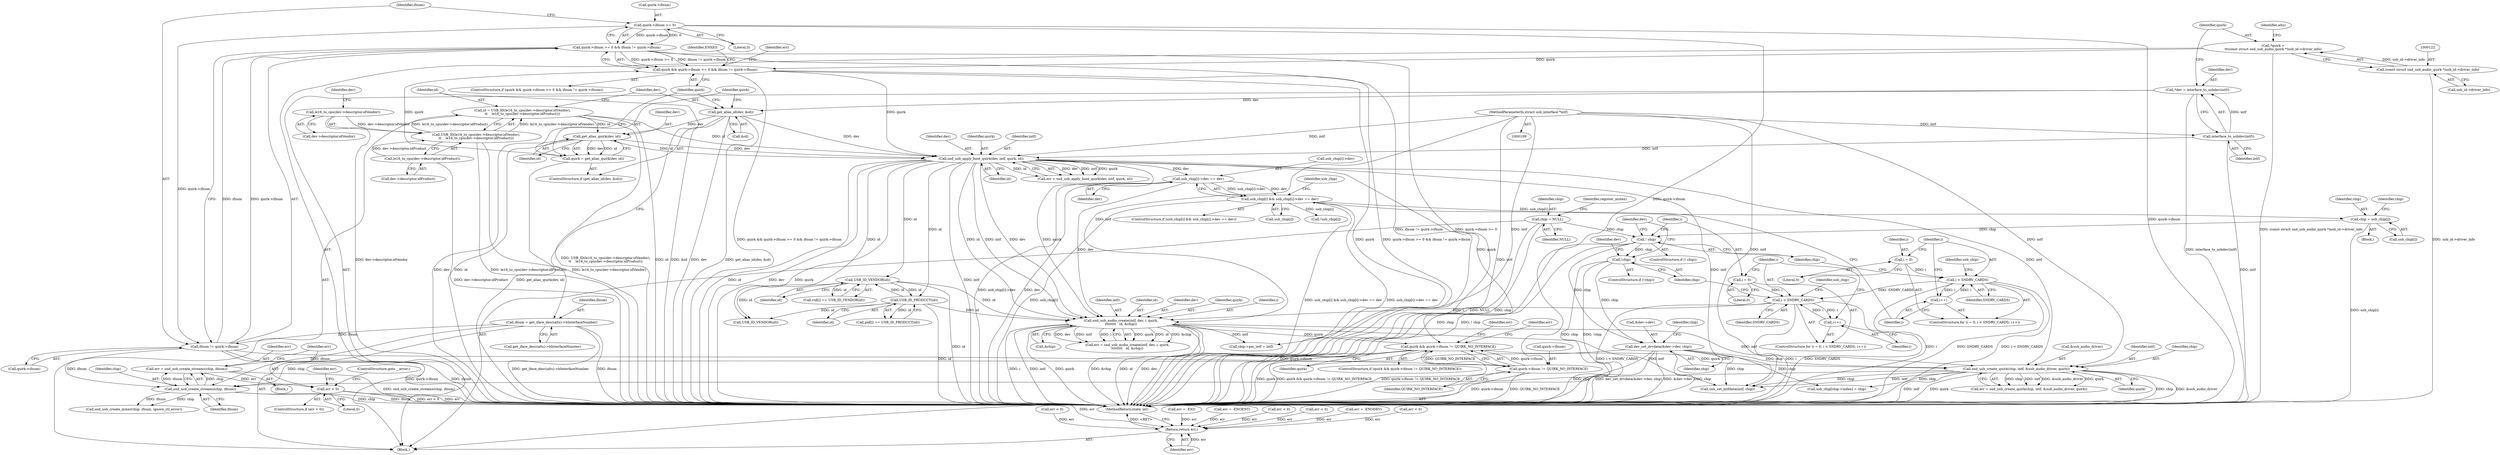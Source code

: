 digraph "0_linux_5f8cf712582617d523120df67d392059eaf2fc4b@API" {
"1000431" [label="(Call,err = snd_usb_create_streams(chip, ifnum))"];
"1000433" [label="(Call,snd_usb_create_streams(chip, ifnum))"];
"1000415" [label="(Call,snd_usb_create_quirk(chip, intf, &usb_audio_driver, quirk))"];
"1000380" [label="(Call,dev_set_drvdata(&dev->dev, chip))"];
"1000262" [label="(Call,! chip)"];
"1000250" [label="(Call,chip = usb_chip[i])"];
"1000218" [label="(Call,usb_chip[i] && usb_chip[i]->dev == dev)"];
"1000222" [label="(Call,usb_chip[i]->dev == dev)"];
"1000190" [label="(Call,snd_usb_apply_boot_quirk(dev, intf, quirk, id))"];
"1000168" [label="(Call,get_alias_quirk(dev, id))"];
"1000162" [label="(Call,get_alias_id(dev, &id))"];
"1000114" [label="(Call,*dev = interface_to_usbdev(intf))"];
"1000116" [label="(Call,interface_to_usbdev(intf))"];
"1000110" [label="(MethodParameterIn,struct usb_interface *intf)"];
"1000146" [label="(Call,id = USB_ID(le16_to_cpu(dev->descriptor.idVendor),\n\t\t    le16_to_cpu(dev->descriptor.idProduct)))"];
"1000148" [label="(Call,USB_ID(le16_to_cpu(dev->descriptor.idVendor),\n\t\t    le16_to_cpu(dev->descriptor.idProduct)))"];
"1000149" [label="(Call,le16_to_cpu(dev->descriptor.idVendor))"];
"1000155" [label="(Call,le16_to_cpu(dev->descriptor.idProduct))"];
"1000172" [label="(Call,quirk && quirk->ifnum >= 0 && ifnum != quirk->ifnum)"];
"1000166" [label="(Call,quirk = get_alias_quirk(dev, id))"];
"1000119" [label="(Call,*quirk =\n\t\t(const struct snd_usb_audio_quirk *)usb_id->driver_info)"];
"1000121" [label="(Call,(const struct snd_usb_audio_quirk *)usb_id->driver_info)"];
"1000174" [label="(Call,quirk->ifnum >= 0 && ifnum != quirk->ifnum)"];
"1000175" [label="(Call,quirk->ifnum >= 0)"];
"1000180" [label="(Call,ifnum != quirk->ifnum)"];
"1000140" [label="(Call,ifnum = get_iface_desc(alts)->bInterfaceNumber)"];
"1000201" [label="(Call,chip = NULL)"];
"1000366" [label="(Call,!chip)"];
"1000315" [label="(Call,snd_usb_audio_create(intf, dev, i, quirk,\n\t\t\t\t\t\t\t\t   id, &chip))"];
"1000269" [label="(Call,i < SNDRV_CARDS)"];
"1000266" [label="(Call,i = 0)"];
"1000272" [label="(Call,i++)"];
"1000211" [label="(Call,i < SNDRV_CARDS)"];
"1000208" [label="(Call,i = 0)"];
"1000214" [label="(Call,i++)"];
"1000292" [label="(Call,USB_ID_VENDOR(id))"];
"1000305" [label="(Call,USB_ID_PRODUCT(id))"];
"1000405" [label="(Call,quirk && quirk->ifnum != QUIRK_NO_INTERFACE)"];
"1000407" [label="(Call,quirk->ifnum != QUIRK_NO_INTERFACE)"];
"1000437" [label="(Call,err < 0)"];
"1000508" [label="(Return,return err;)"];
"1000142" [label="(Call,get_iface_desc(alts)->bInterfaceNumber)"];
"1000148" [label="(Call,USB_ID(le16_to_cpu(dev->descriptor.idVendor),\n\t\t    le16_to_cpu(dev->descriptor.idProduct)))"];
"1000315" [label="(Call,snd_usb_audio_create(intf, dev, i, quirk,\n\t\t\t\t\t\t\t\t   id, &chip))"];
"1000217" [label="(ControlStructure,if (usb_chip[i] && usb_chip[i]->dev == dev))"];
"1000316" [label="(Identifier,intf)"];
"1000440" [label="(ControlStructure,goto __error;)"];
"1000110" [label="(MethodParameterIn,struct usb_interface *intf)"];
"1000155" [label="(Call,le16_to_cpu(dev->descriptor.idProduct))"];
"1000169" [label="(Identifier,dev)"];
"1000320" [label="(Identifier,id)"];
"1000328" [label="(Call,chip->pm_intf = intf)"];
"1000293" [label="(Identifier,id)"];
"1000422" [label="(Call,err < 0)"];
"1000413" [label="(Call,err = snd_usb_create_quirk(chip, intf, &usb_audio_driver, quirk))"];
"1000218" [label="(Call,usb_chip[i] && usb_chip[i]->dev == dev)"];
"1000509" [label="(Identifier,err)"];
"1000463" [label="(Call,usb_chip[chip->index] = chip)"];
"1000317" [label="(Identifier,dev)"];
"1000219" [label="(Call,usb_chip[i])"];
"1000161" [label="(ControlStructure,if (get_alias_id(dev, &id)))"];
"1000404" [label="(ControlStructure,if (quirk && quirk->ifnum != QUIRK_NO_INTERFACE))"];
"1000276" [label="(Call,!usb_chip[i])"];
"1000305" [label="(Call,USB_ID_PRODUCT(id))"];
"1000272" [label="(Call,i++)"];
"1000207" [label="(ControlStructure,for (i = 0; i < SNDRV_CARDS; i++))"];
"1000385" [label="(Identifier,chip)"];
"1000114" [label="(Call,*dev = interface_to_usbdev(intf))"];
"1000420" [label="(Identifier,quirk)"];
"1000273" [label="(Identifier,i)"];
"1000407" [label="(Call,quirk->ifnum != QUIRK_NO_INTERFACE)"];
"1000375" [label="(Call,err = -ENODEV)"];
"1000191" [label="(Identifier,dev)"];
"1000147" [label="(Identifier,id)"];
"1000167" [label="(Identifier,quirk)"];
"1000251" [label="(Identifier,chip)"];
"1000172" [label="(Call,quirk && quirk->ifnum >= 0 && ifnum != quirk->ifnum)"];
"1000190" [label="(Call,snd_usb_apply_boot_quirk(dev, intf, quirk, id))"];
"1000193" [label="(Identifier,quirk)"];
"1000321" [label="(Call,&chip)"];
"1000176" [label="(Call,quirk->ifnum)"];
"1000182" [label="(Call,quirk->ifnum)"];
"1000203" [label="(Identifier,NULL)"];
"1000367" [label="(Identifier,chip)"];
"1000211" [label="(Call,i < SNDRV_CARDS)"];
"1000432" [label="(Identifier,err)"];
"1000120" [label="(Identifier,quirk)"];
"1000171" [label="(ControlStructure,if (quirk && quirk->ifnum >= 0 && ifnum != quirk->ifnum))"];
"1000433" [label="(Call,snd_usb_create_streams(chip, ifnum))"];
"1000366" [label="(Call,!chip)"];
"1000510" [label="(MethodReturn,static int)"];
"1000162" [label="(Call,get_alias_id(dev, &id))"];
"1000437" [label="(Call,err < 0)"];
"1000187" [label="(Identifier,ENXIO)"];
"1000383" [label="(Identifier,dev)"];
"1000267" [label="(Identifier,i)"];
"1000288" [label="(Call,vid[i] == USB_ID_VENDOR(id))"];
"1000250" [label="(Call,chip = usb_chip[i])"];
"1000150" [label="(Call,dev->descriptor.idVendor)"];
"1000164" [label="(Call,&id)"];
"1000222" [label="(Call,usb_chip[i]->dev == dev)"];
"1000146" [label="(Call,id = USB_ID(le16_to_cpu(dev->descriptor.idVendor),\n\t\t    le16_to_cpu(dev->descriptor.idProduct)))"];
"1000121" [label="(Call,(const struct snd_usb_audio_quirk *)usb_id->driver_info)"];
"1000194" [label="(Identifier,id)"];
"1000431" [label="(Call,err = snd_usb_create_streams(chip, ifnum))"];
"1000474" [label="(Call,usb_set_intfdata(intf, chip))"];
"1000417" [label="(Identifier,intf)"];
"1000430" [label="(Block,)"];
"1000415" [label="(Call,snd_usb_create_quirk(chip, intf, &usb_audio_driver, quirk))"];
"1000188" [label="(Call,err = snd_usb_apply_boot_quirk(dev, intf, quirk, id))"];
"1000168" [label="(Call,get_alias_quirk(dev, id))"];
"1000268" [label="(Literal,0)"];
"1000306" [label="(Identifier,id)"];
"1000372" [label="(Identifier,dev)"];
"1000443" [label="(Call,snd_usb_create_mixer(chip, ifnum, ignore_ctl_error))"];
"1000414" [label="(Identifier,err)"];
"1000416" [label="(Identifier,chip)"];
"1000119" [label="(Call,*quirk =\n\t\t(const struct snd_usb_audio_quirk *)usb_id->driver_info)"];
"1000508" [label="(Return,return err;)"];
"1000301" [label="(Call,pid[i] == USB_ID_PRODUCT(id))"];
"1000170" [label="(Identifier,id)"];
"1000206" [label="(Identifier,register_mutex)"];
"1000389" [label="(Identifier,chip)"];
"1000192" [label="(Identifier,intf)"];
"1000140" [label="(Call,ifnum = get_iface_desc(alts)->bInterfaceNumber)"];
"1000408" [label="(Call,quirk->ifnum)"];
"1000209" [label="(Identifier,i)"];
"1000252" [label="(Call,usb_chip[i])"];
"1000265" [label="(ControlStructure,for (i = 0; i < SNDRV_CARDS; i++))"];
"1000235" [label="(Identifier,usb_chip)"];
"1000411" [label="(Identifier,QUIRK_NO_INTERFACE)"];
"1000180" [label="(Call,ifnum != quirk->ifnum)"];
"1000262" [label="(Call,! chip)"];
"1000181" [label="(Identifier,ifnum)"];
"1000439" [label="(Literal,0)"];
"1000116" [label="(Call,interface_to_usbdev(intf))"];
"1000436" [label="(ControlStructure,if (err < 0))"];
"1000356" [label="(Call,USB_ID_VENDOR(id))"];
"1000173" [label="(Identifier,quirk)"];
"1000381" [label="(Call,&dev->dev)"];
"1000215" [label="(Identifier,i)"];
"1000115" [label="(Identifier,dev)"];
"1000319" [label="(Identifier,quirk)"];
"1000158" [label="(Identifier,dev)"];
"1000210" [label="(Literal,0)"];
"1000214" [label="(Call,i++)"];
"1000434" [label="(Identifier,chip)"];
"1000459" [label="(Call,err < 0)"];
"1000201" [label="(Call,chip = NULL)"];
"1000220" [label="(Identifier,usb_chip)"];
"1000189" [label="(Identifier,err)"];
"1000269" [label="(Call,i < SNDRV_CARDS)"];
"1000228" [label="(Identifier,dev)"];
"1000448" [label="(Call,err < 0)"];
"1000438" [label="(Identifier,err)"];
"1000245" [label="(Call,err = -EIO)"];
"1000261" [label="(ControlStructure,if (! chip))"];
"1000380" [label="(Call,dev_set_drvdata(&dev->dev, chip))"];
"1000112" [label="(Block,)"];
"1000175" [label="(Call,quirk->ifnum >= 0)"];
"1000208" [label="(Call,i = 0)"];
"1000117" [label="(Identifier,intf)"];
"1000229" [label="(Block,)"];
"1000163" [label="(Identifier,dev)"];
"1000149" [label="(Call,le16_to_cpu(dev->descriptor.idVendor))"];
"1000365" [label="(ControlStructure,if (!chip))"];
"1000318" [label="(Identifier,i)"];
"1000278" [label="(Identifier,usb_chip)"];
"1000179" [label="(Literal,0)"];
"1000271" [label="(Identifier,SNDRV_CARDS)"];
"1000174" [label="(Call,quirk->ifnum >= 0 && ifnum != quirk->ifnum)"];
"1000360" [label="(Call,err = -ENOENT)"];
"1000166" [label="(Call,quirk = get_alias_quirk(dev, id))"];
"1000270" [label="(Identifier,i)"];
"1000202" [label="(Identifier,chip)"];
"1000406" [label="(Identifier,quirk)"];
"1000213" [label="(Identifier,SNDRV_CARDS)"];
"1000313" [label="(Call,err = snd_usb_audio_create(intf, dev, i, quirk,\n\t\t\t\t\t\t\t\t   id, &chip))"];
"1000405" [label="(Call,quirk && quirk->ifnum != QUIRK_NO_INTERFACE)"];
"1000324" [label="(Call,err < 0)"];
"1000435" [label="(Identifier,ifnum)"];
"1000442" [label="(Identifier,err)"];
"1000428" [label="(Identifier,err)"];
"1000258" [label="(Identifier,chip)"];
"1000212" [label="(Identifier,i)"];
"1000292" [label="(Call,USB_ID_VENDOR(id))"];
"1000141" [label="(Identifier,ifnum)"];
"1000156" [label="(Call,dev->descriptor.idProduct)"];
"1000266" [label="(Call,i = 0)"];
"1000263" [label="(Identifier,chip)"];
"1000133" [label="(Identifier,alts)"];
"1000123" [label="(Call,usb_id->driver_info)"];
"1000223" [label="(Call,usb_chip[i]->dev)"];
"1000418" [label="(Call,&usb_audio_driver)"];
"1000431" -> "1000430"  [label="AST: "];
"1000431" -> "1000433"  [label="CFG: "];
"1000432" -> "1000431"  [label="AST: "];
"1000433" -> "1000431"  [label="AST: "];
"1000438" -> "1000431"  [label="CFG: "];
"1000431" -> "1000510"  [label="DDG: snd_usb_create_streams(chip, ifnum)"];
"1000433" -> "1000431"  [label="DDG: chip"];
"1000433" -> "1000431"  [label="DDG: ifnum"];
"1000431" -> "1000437"  [label="DDG: err"];
"1000433" -> "1000435"  [label="CFG: "];
"1000434" -> "1000433"  [label="AST: "];
"1000435" -> "1000433"  [label="AST: "];
"1000433" -> "1000510"  [label="DDG: chip"];
"1000433" -> "1000510"  [label="DDG: ifnum"];
"1000415" -> "1000433"  [label="DDG: chip"];
"1000380" -> "1000433"  [label="DDG: chip"];
"1000140" -> "1000433"  [label="DDG: ifnum"];
"1000180" -> "1000433"  [label="DDG: ifnum"];
"1000433" -> "1000443"  [label="DDG: chip"];
"1000433" -> "1000443"  [label="DDG: ifnum"];
"1000415" -> "1000413"  [label="AST: "];
"1000415" -> "1000420"  [label="CFG: "];
"1000416" -> "1000415"  [label="AST: "];
"1000417" -> "1000415"  [label="AST: "];
"1000418" -> "1000415"  [label="AST: "];
"1000420" -> "1000415"  [label="AST: "];
"1000413" -> "1000415"  [label="CFG: "];
"1000415" -> "1000510"  [label="DDG: quirk"];
"1000415" -> "1000510"  [label="DDG: chip"];
"1000415" -> "1000510"  [label="DDG: &usb_audio_driver"];
"1000415" -> "1000510"  [label="DDG: intf"];
"1000415" -> "1000413"  [label="DDG: chip"];
"1000415" -> "1000413"  [label="DDG: intf"];
"1000415" -> "1000413"  [label="DDG: &usb_audio_driver"];
"1000415" -> "1000413"  [label="DDG: quirk"];
"1000380" -> "1000415"  [label="DDG: chip"];
"1000190" -> "1000415"  [label="DDG: intf"];
"1000110" -> "1000415"  [label="DDG: intf"];
"1000315" -> "1000415"  [label="DDG: intf"];
"1000405" -> "1000415"  [label="DDG: quirk"];
"1000415" -> "1000463"  [label="DDG: chip"];
"1000415" -> "1000474"  [label="DDG: intf"];
"1000415" -> "1000474"  [label="DDG: chip"];
"1000380" -> "1000112"  [label="AST: "];
"1000380" -> "1000385"  [label="CFG: "];
"1000381" -> "1000380"  [label="AST: "];
"1000385" -> "1000380"  [label="AST: "];
"1000389" -> "1000380"  [label="CFG: "];
"1000380" -> "1000510"  [label="DDG: dev_set_drvdata(&dev->dev, chip)"];
"1000380" -> "1000510"  [label="DDG: &dev->dev"];
"1000380" -> "1000510"  [label="DDG: chip"];
"1000262" -> "1000380"  [label="DDG: chip"];
"1000366" -> "1000380"  [label="DDG: chip"];
"1000380" -> "1000463"  [label="DDG: chip"];
"1000380" -> "1000474"  [label="DDG: chip"];
"1000262" -> "1000261"  [label="AST: "];
"1000262" -> "1000263"  [label="CFG: "];
"1000263" -> "1000262"  [label="AST: "];
"1000267" -> "1000262"  [label="CFG: "];
"1000383" -> "1000262"  [label="CFG: "];
"1000262" -> "1000510"  [label="DDG: chip"];
"1000262" -> "1000510"  [label="DDG: ! chip"];
"1000250" -> "1000262"  [label="DDG: chip"];
"1000201" -> "1000262"  [label="DDG: chip"];
"1000262" -> "1000366"  [label="DDG: chip"];
"1000250" -> "1000229"  [label="AST: "];
"1000250" -> "1000252"  [label="CFG: "];
"1000251" -> "1000250"  [label="AST: "];
"1000252" -> "1000250"  [label="AST: "];
"1000258" -> "1000250"  [label="CFG: "];
"1000250" -> "1000510"  [label="DDG: usb_chip[i]"];
"1000218" -> "1000250"  [label="DDG: usb_chip[i]"];
"1000218" -> "1000217"  [label="AST: "];
"1000218" -> "1000219"  [label="CFG: "];
"1000218" -> "1000222"  [label="CFG: "];
"1000219" -> "1000218"  [label="AST: "];
"1000222" -> "1000218"  [label="AST: "];
"1000235" -> "1000218"  [label="CFG: "];
"1000215" -> "1000218"  [label="CFG: "];
"1000218" -> "1000510"  [label="DDG: usb_chip[i]"];
"1000218" -> "1000510"  [label="DDG: usb_chip[i] && usb_chip[i]->dev == dev"];
"1000218" -> "1000510"  [label="DDG: usb_chip[i]->dev == dev"];
"1000222" -> "1000218"  [label="DDG: usb_chip[i]->dev"];
"1000222" -> "1000218"  [label="DDG: dev"];
"1000218" -> "1000276"  [label="DDG: usb_chip[i]"];
"1000222" -> "1000228"  [label="CFG: "];
"1000223" -> "1000222"  [label="AST: "];
"1000228" -> "1000222"  [label="AST: "];
"1000222" -> "1000510"  [label="DDG: usb_chip[i]->dev"];
"1000222" -> "1000510"  [label="DDG: dev"];
"1000190" -> "1000222"  [label="DDG: dev"];
"1000222" -> "1000315"  [label="DDG: dev"];
"1000190" -> "1000188"  [label="AST: "];
"1000190" -> "1000194"  [label="CFG: "];
"1000191" -> "1000190"  [label="AST: "];
"1000192" -> "1000190"  [label="AST: "];
"1000193" -> "1000190"  [label="AST: "];
"1000194" -> "1000190"  [label="AST: "];
"1000188" -> "1000190"  [label="CFG: "];
"1000190" -> "1000510"  [label="DDG: id"];
"1000190" -> "1000510"  [label="DDG: dev"];
"1000190" -> "1000510"  [label="DDG: quirk"];
"1000190" -> "1000510"  [label="DDG: intf"];
"1000190" -> "1000188"  [label="DDG: dev"];
"1000190" -> "1000188"  [label="DDG: intf"];
"1000190" -> "1000188"  [label="DDG: quirk"];
"1000190" -> "1000188"  [label="DDG: id"];
"1000168" -> "1000190"  [label="DDG: dev"];
"1000168" -> "1000190"  [label="DDG: id"];
"1000162" -> "1000190"  [label="DDG: dev"];
"1000116" -> "1000190"  [label="DDG: intf"];
"1000110" -> "1000190"  [label="DDG: intf"];
"1000172" -> "1000190"  [label="DDG: quirk"];
"1000146" -> "1000190"  [label="DDG: id"];
"1000190" -> "1000292"  [label="DDG: id"];
"1000190" -> "1000305"  [label="DDG: id"];
"1000190" -> "1000315"  [label="DDG: intf"];
"1000190" -> "1000315"  [label="DDG: dev"];
"1000190" -> "1000315"  [label="DDG: quirk"];
"1000190" -> "1000315"  [label="DDG: id"];
"1000190" -> "1000356"  [label="DDG: id"];
"1000190" -> "1000405"  [label="DDG: quirk"];
"1000190" -> "1000474"  [label="DDG: intf"];
"1000168" -> "1000166"  [label="AST: "];
"1000168" -> "1000170"  [label="CFG: "];
"1000169" -> "1000168"  [label="AST: "];
"1000170" -> "1000168"  [label="AST: "];
"1000166" -> "1000168"  [label="CFG: "];
"1000168" -> "1000510"  [label="DDG: dev"];
"1000168" -> "1000510"  [label="DDG: id"];
"1000168" -> "1000166"  [label="DDG: dev"];
"1000168" -> "1000166"  [label="DDG: id"];
"1000162" -> "1000168"  [label="DDG: dev"];
"1000146" -> "1000168"  [label="DDG: id"];
"1000162" -> "1000161"  [label="AST: "];
"1000162" -> "1000164"  [label="CFG: "];
"1000163" -> "1000162"  [label="AST: "];
"1000164" -> "1000162"  [label="AST: "];
"1000167" -> "1000162"  [label="CFG: "];
"1000173" -> "1000162"  [label="CFG: "];
"1000162" -> "1000510"  [label="DDG: &id"];
"1000162" -> "1000510"  [label="DDG: dev"];
"1000162" -> "1000510"  [label="DDG: get_alias_id(dev, &id)"];
"1000114" -> "1000162"  [label="DDG: dev"];
"1000114" -> "1000112"  [label="AST: "];
"1000114" -> "1000116"  [label="CFG: "];
"1000115" -> "1000114"  [label="AST: "];
"1000116" -> "1000114"  [label="AST: "];
"1000120" -> "1000114"  [label="CFG: "];
"1000114" -> "1000510"  [label="DDG: interface_to_usbdev(intf)"];
"1000116" -> "1000114"  [label="DDG: intf"];
"1000116" -> "1000117"  [label="CFG: "];
"1000117" -> "1000116"  [label="AST: "];
"1000116" -> "1000510"  [label="DDG: intf"];
"1000110" -> "1000116"  [label="DDG: intf"];
"1000110" -> "1000109"  [label="AST: "];
"1000110" -> "1000510"  [label="DDG: intf"];
"1000110" -> "1000315"  [label="DDG: intf"];
"1000110" -> "1000328"  [label="DDG: intf"];
"1000110" -> "1000474"  [label="DDG: intf"];
"1000146" -> "1000112"  [label="AST: "];
"1000146" -> "1000148"  [label="CFG: "];
"1000147" -> "1000146"  [label="AST: "];
"1000148" -> "1000146"  [label="AST: "];
"1000163" -> "1000146"  [label="CFG: "];
"1000146" -> "1000510"  [label="DDG: USB_ID(le16_to_cpu(dev->descriptor.idVendor),\n\t\t    le16_to_cpu(dev->descriptor.idProduct))"];
"1000146" -> "1000510"  [label="DDG: id"];
"1000148" -> "1000146"  [label="DDG: le16_to_cpu(dev->descriptor.idVendor)"];
"1000148" -> "1000146"  [label="DDG: le16_to_cpu(dev->descriptor.idProduct)"];
"1000148" -> "1000155"  [label="CFG: "];
"1000149" -> "1000148"  [label="AST: "];
"1000155" -> "1000148"  [label="AST: "];
"1000148" -> "1000510"  [label="DDG: le16_to_cpu(dev->descriptor.idProduct)"];
"1000148" -> "1000510"  [label="DDG: le16_to_cpu(dev->descriptor.idVendor)"];
"1000149" -> "1000148"  [label="DDG: dev->descriptor.idVendor"];
"1000155" -> "1000148"  [label="DDG: dev->descriptor.idProduct"];
"1000149" -> "1000150"  [label="CFG: "];
"1000150" -> "1000149"  [label="AST: "];
"1000158" -> "1000149"  [label="CFG: "];
"1000149" -> "1000510"  [label="DDG: dev->descriptor.idVendor"];
"1000155" -> "1000156"  [label="CFG: "];
"1000156" -> "1000155"  [label="AST: "];
"1000155" -> "1000510"  [label="DDG: dev->descriptor.idProduct"];
"1000172" -> "1000171"  [label="AST: "];
"1000172" -> "1000173"  [label="CFG: "];
"1000172" -> "1000174"  [label="CFG: "];
"1000173" -> "1000172"  [label="AST: "];
"1000174" -> "1000172"  [label="AST: "];
"1000187" -> "1000172"  [label="CFG: "];
"1000189" -> "1000172"  [label="CFG: "];
"1000172" -> "1000510"  [label="DDG: quirk && quirk->ifnum >= 0 && ifnum != quirk->ifnum"];
"1000172" -> "1000510"  [label="DDG: quirk"];
"1000172" -> "1000510"  [label="DDG: quirk->ifnum >= 0 && ifnum != quirk->ifnum"];
"1000166" -> "1000172"  [label="DDG: quirk"];
"1000119" -> "1000172"  [label="DDG: quirk"];
"1000174" -> "1000172"  [label="DDG: quirk->ifnum >= 0"];
"1000174" -> "1000172"  [label="DDG: ifnum != quirk->ifnum"];
"1000166" -> "1000161"  [label="AST: "];
"1000167" -> "1000166"  [label="AST: "];
"1000173" -> "1000166"  [label="CFG: "];
"1000166" -> "1000510"  [label="DDG: get_alias_quirk(dev, id)"];
"1000119" -> "1000112"  [label="AST: "];
"1000119" -> "1000121"  [label="CFG: "];
"1000120" -> "1000119"  [label="AST: "];
"1000121" -> "1000119"  [label="AST: "];
"1000133" -> "1000119"  [label="CFG: "];
"1000119" -> "1000510"  [label="DDG: (const struct snd_usb_audio_quirk *)usb_id->driver_info"];
"1000121" -> "1000119"  [label="DDG: usb_id->driver_info"];
"1000121" -> "1000123"  [label="CFG: "];
"1000122" -> "1000121"  [label="AST: "];
"1000123" -> "1000121"  [label="AST: "];
"1000121" -> "1000510"  [label="DDG: usb_id->driver_info"];
"1000174" -> "1000175"  [label="CFG: "];
"1000174" -> "1000180"  [label="CFG: "];
"1000175" -> "1000174"  [label="AST: "];
"1000180" -> "1000174"  [label="AST: "];
"1000174" -> "1000510"  [label="DDG: ifnum != quirk->ifnum"];
"1000174" -> "1000510"  [label="DDG: quirk->ifnum >= 0"];
"1000175" -> "1000174"  [label="DDG: quirk->ifnum"];
"1000175" -> "1000174"  [label="DDG: 0"];
"1000180" -> "1000174"  [label="DDG: ifnum"];
"1000180" -> "1000174"  [label="DDG: quirk->ifnum"];
"1000175" -> "1000179"  [label="CFG: "];
"1000176" -> "1000175"  [label="AST: "];
"1000179" -> "1000175"  [label="AST: "];
"1000181" -> "1000175"  [label="CFG: "];
"1000175" -> "1000510"  [label="DDG: quirk->ifnum"];
"1000175" -> "1000180"  [label="DDG: quirk->ifnum"];
"1000175" -> "1000407"  [label="DDG: quirk->ifnum"];
"1000180" -> "1000182"  [label="CFG: "];
"1000181" -> "1000180"  [label="AST: "];
"1000182" -> "1000180"  [label="AST: "];
"1000180" -> "1000510"  [label="DDG: quirk->ifnum"];
"1000180" -> "1000510"  [label="DDG: ifnum"];
"1000140" -> "1000180"  [label="DDG: ifnum"];
"1000180" -> "1000407"  [label="DDG: quirk->ifnum"];
"1000140" -> "1000112"  [label="AST: "];
"1000140" -> "1000142"  [label="CFG: "];
"1000141" -> "1000140"  [label="AST: "];
"1000142" -> "1000140"  [label="AST: "];
"1000147" -> "1000140"  [label="CFG: "];
"1000140" -> "1000510"  [label="DDG: get_iface_desc(alts)->bInterfaceNumber"];
"1000140" -> "1000510"  [label="DDG: ifnum"];
"1000201" -> "1000112"  [label="AST: "];
"1000201" -> "1000203"  [label="CFG: "];
"1000202" -> "1000201"  [label="AST: "];
"1000203" -> "1000201"  [label="AST: "];
"1000206" -> "1000201"  [label="CFG: "];
"1000201" -> "1000510"  [label="DDG: NULL"];
"1000201" -> "1000510"  [label="DDG: chip"];
"1000366" -> "1000365"  [label="AST: "];
"1000366" -> "1000367"  [label="CFG: "];
"1000367" -> "1000366"  [label="AST: "];
"1000372" -> "1000366"  [label="CFG: "];
"1000383" -> "1000366"  [label="CFG: "];
"1000366" -> "1000510"  [label="DDG: chip"];
"1000366" -> "1000510"  [label="DDG: !chip"];
"1000315" -> "1000313"  [label="AST: "];
"1000315" -> "1000321"  [label="CFG: "];
"1000316" -> "1000315"  [label="AST: "];
"1000317" -> "1000315"  [label="AST: "];
"1000318" -> "1000315"  [label="AST: "];
"1000319" -> "1000315"  [label="AST: "];
"1000320" -> "1000315"  [label="AST: "];
"1000321" -> "1000315"  [label="AST: "];
"1000313" -> "1000315"  [label="CFG: "];
"1000315" -> "1000510"  [label="DDG: i"];
"1000315" -> "1000510"  [label="DDG: intf"];
"1000315" -> "1000510"  [label="DDG: quirk"];
"1000315" -> "1000510"  [label="DDG: &chip"];
"1000315" -> "1000510"  [label="DDG: id"];
"1000315" -> "1000510"  [label="DDG: dev"];
"1000315" -> "1000313"  [label="DDG: quirk"];
"1000315" -> "1000313"  [label="DDG: id"];
"1000315" -> "1000313"  [label="DDG: &chip"];
"1000315" -> "1000313"  [label="DDG: dev"];
"1000315" -> "1000313"  [label="DDG: intf"];
"1000315" -> "1000313"  [label="DDG: i"];
"1000269" -> "1000315"  [label="DDG: i"];
"1000292" -> "1000315"  [label="DDG: id"];
"1000305" -> "1000315"  [label="DDG: id"];
"1000315" -> "1000328"  [label="DDG: intf"];
"1000315" -> "1000405"  [label="DDG: quirk"];
"1000315" -> "1000474"  [label="DDG: intf"];
"1000269" -> "1000265"  [label="AST: "];
"1000269" -> "1000271"  [label="CFG: "];
"1000270" -> "1000269"  [label="AST: "];
"1000271" -> "1000269"  [label="AST: "];
"1000278" -> "1000269"  [label="CFG: "];
"1000367" -> "1000269"  [label="CFG: "];
"1000269" -> "1000510"  [label="DDG: i < SNDRV_CARDS"];
"1000269" -> "1000510"  [label="DDG: i"];
"1000269" -> "1000510"  [label="DDG: SNDRV_CARDS"];
"1000266" -> "1000269"  [label="DDG: i"];
"1000272" -> "1000269"  [label="DDG: i"];
"1000211" -> "1000269"  [label="DDG: SNDRV_CARDS"];
"1000269" -> "1000272"  [label="DDG: i"];
"1000266" -> "1000265"  [label="AST: "];
"1000266" -> "1000268"  [label="CFG: "];
"1000267" -> "1000266"  [label="AST: "];
"1000268" -> "1000266"  [label="AST: "];
"1000270" -> "1000266"  [label="CFG: "];
"1000272" -> "1000265"  [label="AST: "];
"1000272" -> "1000273"  [label="CFG: "];
"1000273" -> "1000272"  [label="AST: "];
"1000270" -> "1000272"  [label="CFG: "];
"1000211" -> "1000207"  [label="AST: "];
"1000211" -> "1000213"  [label="CFG: "];
"1000212" -> "1000211"  [label="AST: "];
"1000213" -> "1000211"  [label="AST: "];
"1000220" -> "1000211"  [label="CFG: "];
"1000263" -> "1000211"  [label="CFG: "];
"1000211" -> "1000510"  [label="DDG: i"];
"1000211" -> "1000510"  [label="DDG: SNDRV_CARDS"];
"1000211" -> "1000510"  [label="DDG: i < SNDRV_CARDS"];
"1000208" -> "1000211"  [label="DDG: i"];
"1000214" -> "1000211"  [label="DDG: i"];
"1000211" -> "1000214"  [label="DDG: i"];
"1000208" -> "1000207"  [label="AST: "];
"1000208" -> "1000210"  [label="CFG: "];
"1000209" -> "1000208"  [label="AST: "];
"1000210" -> "1000208"  [label="AST: "];
"1000212" -> "1000208"  [label="CFG: "];
"1000214" -> "1000207"  [label="AST: "];
"1000214" -> "1000215"  [label="CFG: "];
"1000215" -> "1000214"  [label="AST: "];
"1000212" -> "1000214"  [label="CFG: "];
"1000292" -> "1000288"  [label="AST: "];
"1000292" -> "1000293"  [label="CFG: "];
"1000293" -> "1000292"  [label="AST: "];
"1000288" -> "1000292"  [label="CFG: "];
"1000292" -> "1000510"  [label="DDG: id"];
"1000292" -> "1000288"  [label="DDG: id"];
"1000305" -> "1000292"  [label="DDG: id"];
"1000292" -> "1000305"  [label="DDG: id"];
"1000292" -> "1000356"  [label="DDG: id"];
"1000305" -> "1000301"  [label="AST: "];
"1000305" -> "1000306"  [label="CFG: "];
"1000306" -> "1000305"  [label="AST: "];
"1000301" -> "1000305"  [label="CFG: "];
"1000305" -> "1000510"  [label="DDG: id"];
"1000305" -> "1000301"  [label="DDG: id"];
"1000305" -> "1000356"  [label="DDG: id"];
"1000405" -> "1000404"  [label="AST: "];
"1000405" -> "1000406"  [label="CFG: "];
"1000405" -> "1000407"  [label="CFG: "];
"1000406" -> "1000405"  [label="AST: "];
"1000407" -> "1000405"  [label="AST: "];
"1000414" -> "1000405"  [label="CFG: "];
"1000428" -> "1000405"  [label="CFG: "];
"1000405" -> "1000510"  [label="DDG: quirk && quirk->ifnum != QUIRK_NO_INTERFACE"];
"1000405" -> "1000510"  [label="DDG: quirk->ifnum != QUIRK_NO_INTERFACE"];
"1000405" -> "1000510"  [label="DDG: quirk"];
"1000407" -> "1000405"  [label="DDG: quirk->ifnum"];
"1000407" -> "1000405"  [label="DDG: QUIRK_NO_INTERFACE"];
"1000407" -> "1000411"  [label="CFG: "];
"1000408" -> "1000407"  [label="AST: "];
"1000411" -> "1000407"  [label="AST: "];
"1000407" -> "1000510"  [label="DDG: QUIRK_NO_INTERFACE"];
"1000407" -> "1000510"  [label="DDG: quirk->ifnum"];
"1000437" -> "1000436"  [label="AST: "];
"1000437" -> "1000439"  [label="CFG: "];
"1000438" -> "1000437"  [label="AST: "];
"1000439" -> "1000437"  [label="AST: "];
"1000440" -> "1000437"  [label="CFG: "];
"1000442" -> "1000437"  [label="CFG: "];
"1000437" -> "1000510"  [label="DDG: err < 0"];
"1000437" -> "1000510"  [label="DDG: err"];
"1000437" -> "1000508"  [label="DDG: err"];
"1000508" -> "1000112"  [label="AST: "];
"1000508" -> "1000509"  [label="CFG: "];
"1000509" -> "1000508"  [label="AST: "];
"1000510" -> "1000508"  [label="CFG: "];
"1000508" -> "1000510"  [label="DDG: <RET>"];
"1000509" -> "1000508"  [label="DDG: err"];
"1000360" -> "1000508"  [label="DDG: err"];
"1000422" -> "1000508"  [label="DDG: err"];
"1000448" -> "1000508"  [label="DDG: err"];
"1000324" -> "1000508"  [label="DDG: err"];
"1000245" -> "1000508"  [label="DDG: err"];
"1000375" -> "1000508"  [label="DDG: err"];
"1000459" -> "1000508"  [label="DDG: err"];
}
